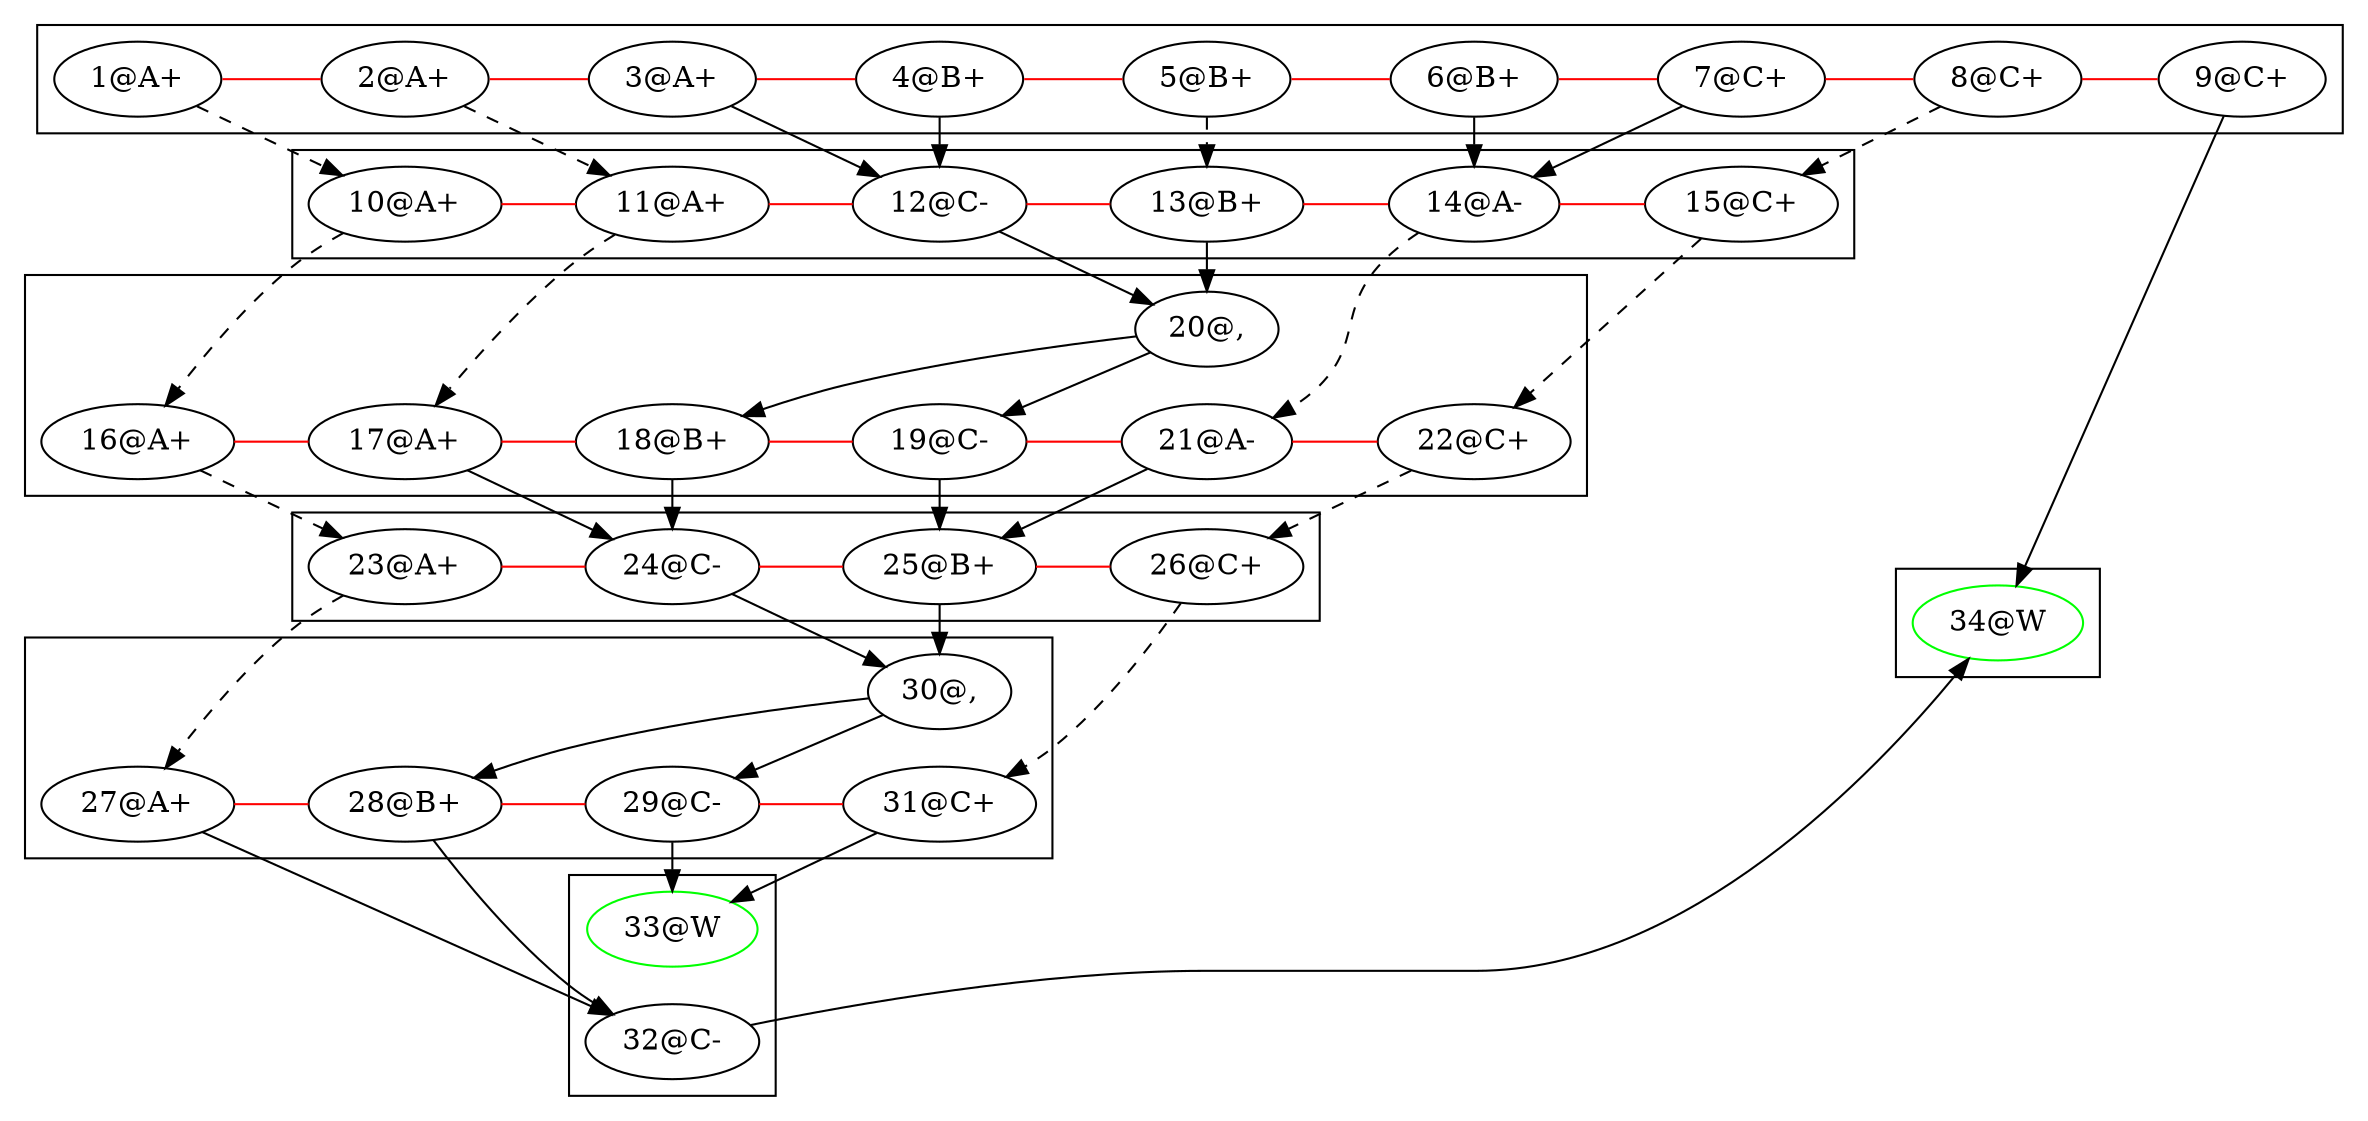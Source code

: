 digraph web {
	rankdir=LR
	subgraph cluster_0 {
		rank=same
		"1@A+"
		"2@A+"
		"3@A+"
		"4@B+"
		"5@B+"
		"6@B+"
		"7@C+"
		"8@C+"
		"9@C+"
		"1@A+" -> "2@A+" [color=red constraint=true dir=none]
		"2@A+" -> "3@A+" [color=red constraint=true dir=none]
		"3@A+" -> "4@B+" [color=red constraint=true dir=none]
		"4@B+" -> "5@B+" [color=red constraint=true dir=none]
		"5@B+" -> "6@B+" [color=red constraint=true dir=none]
		"6@B+" -> "7@C+" [color=red constraint=true dir=none]
		"7@C+" -> "8@C+" [color=red constraint=true dir=none]
		"8@C+" -> "9@C+" [color=red constraint=true dir=none]
	}
	"12@C-"
	"14@A-"
	subgraph cluster_1 {
		rank=same
		"10@A+"
		"1@A+" -> "10@A+" [constraint=false style=dashed]
		"11@A+"
		"2@A+" -> "11@A+" [constraint=false style=dashed]
		"3@A+" -> "12@C-" [constraint=true]
		"12@C-" -> "4@B+" [constraint=true dir=back]
		"13@B+"
		"5@B+" -> "13@B+" [constraint=false style=dashed]
		"6@B+" -> "14@A-" [constraint=true]
		"14@A-" -> "7@C+" [constraint=true dir=back]
		"15@C+"
		"8@C+" -> "15@C+" [constraint=false style=dashed]
		"10@A+" -> "11@A+" [color=red constraint=true dir=none]
		"11@A+" -> "12@C-" [color=red constraint=true dir=none]
		"12@C-" -> "13@B+" [color=red constraint=true dir=none]
		"13@B+" -> "14@A-" [color=red constraint=true dir=none]
		"14@A-" -> "15@C+" [color=red constraint=true dir=none]
	}
	"18@B+"
	"19@C-"
	subgraph cluster_2 {
		rank=same
		"16@A+"
		"10@A+" -> "16@A+" [constraint=false style=dashed]
		"17@A+"
		"11@A+" -> "17@A+" [constraint=false style=dashed]
		"20@,"
		"12@C-" -> "20@," [constraint=true]
		"20@," -> "13@B+" [constraint=true dir=back]
		"20@," -> "18@B+" [constraint=true]
		"19@C-" -> "20@," [constraint=true dir=back]
		"21@A-"
		"14@A-" -> "21@A-" [constraint=false style=dashed]
		"22@C+"
		"15@C+" -> "22@C+" [constraint=false style=dashed]
		"16@A+" -> "17@A+" [color=red constraint=true dir=none]
		"17@A+" -> "18@B+" [color=red constraint=true dir=none]
		"18@B+" -> "19@C-" [color=red constraint=true dir=none]
		"19@C-" -> "21@A-" [color=red constraint=true dir=none]
		"21@A-" -> "22@C+" [color=red constraint=true dir=none]
	}
	"24@C-"
	"25@B+"
	subgraph cluster_3 {
		rank=same
		"23@A+"
		"16@A+" -> "23@A+" [constraint=false style=dashed]
		"17@A+" -> "24@C-" [constraint=true]
		"24@C-" -> "18@B+" [constraint=true dir=back]
		"19@C-" -> "25@B+" [constraint=true]
		"25@B+" -> "21@A-" [constraint=true dir=back]
		"26@C+"
		"22@C+" -> "26@C+" [constraint=false style=dashed]
		"23@A+" -> "24@C-" [color=red constraint=true dir=none]
		"24@C-" -> "25@B+" [color=red constraint=true dir=none]
		"25@B+" -> "26@C+" [color=red constraint=true dir=none]
	}
	"28@B+"
	"29@C-"
	subgraph cluster_4 {
		rank=same
		"27@A+"
		"23@A+" -> "27@A+" [constraint=false style=dashed]
		"30@,"
		"24@C-" -> "30@," [constraint=true]
		"30@," -> "25@B+" [constraint=true dir=back]
		"30@," -> "28@B+" [constraint=true]
		"29@C-" -> "30@," [constraint=true dir=back]
		"31@C+"
		"26@C+" -> "31@C+" [constraint=false style=dashed]
		"27@A+" -> "28@B+" [color=red constraint=true dir=none]
		"28@B+" -> "29@C-" [color=red constraint=true dir=none]
		"29@C-" -> "31@C+" [color=red constraint=true dir=none]
	}
	"32@C-"
	subgraph cluster_5 {
		rank=same
		"27@A+" -> "32@C-" [constraint=true]
		"32@C-" -> "28@B+" [constraint=true dir=back]
		"33@W" [color=green]
		"29@C-" -> "33@W" [constraint=true]
		"33@W" -> "31@C+" [constraint=true dir=back]
	}
	subgraph cluster_6 {
		rank=same
		"34@W" [color=green]
		"32@C-" -> "34@W" [constraint=true]
		"34@W" -> "9@C+" [constraint=true dir=back]
	}
}
